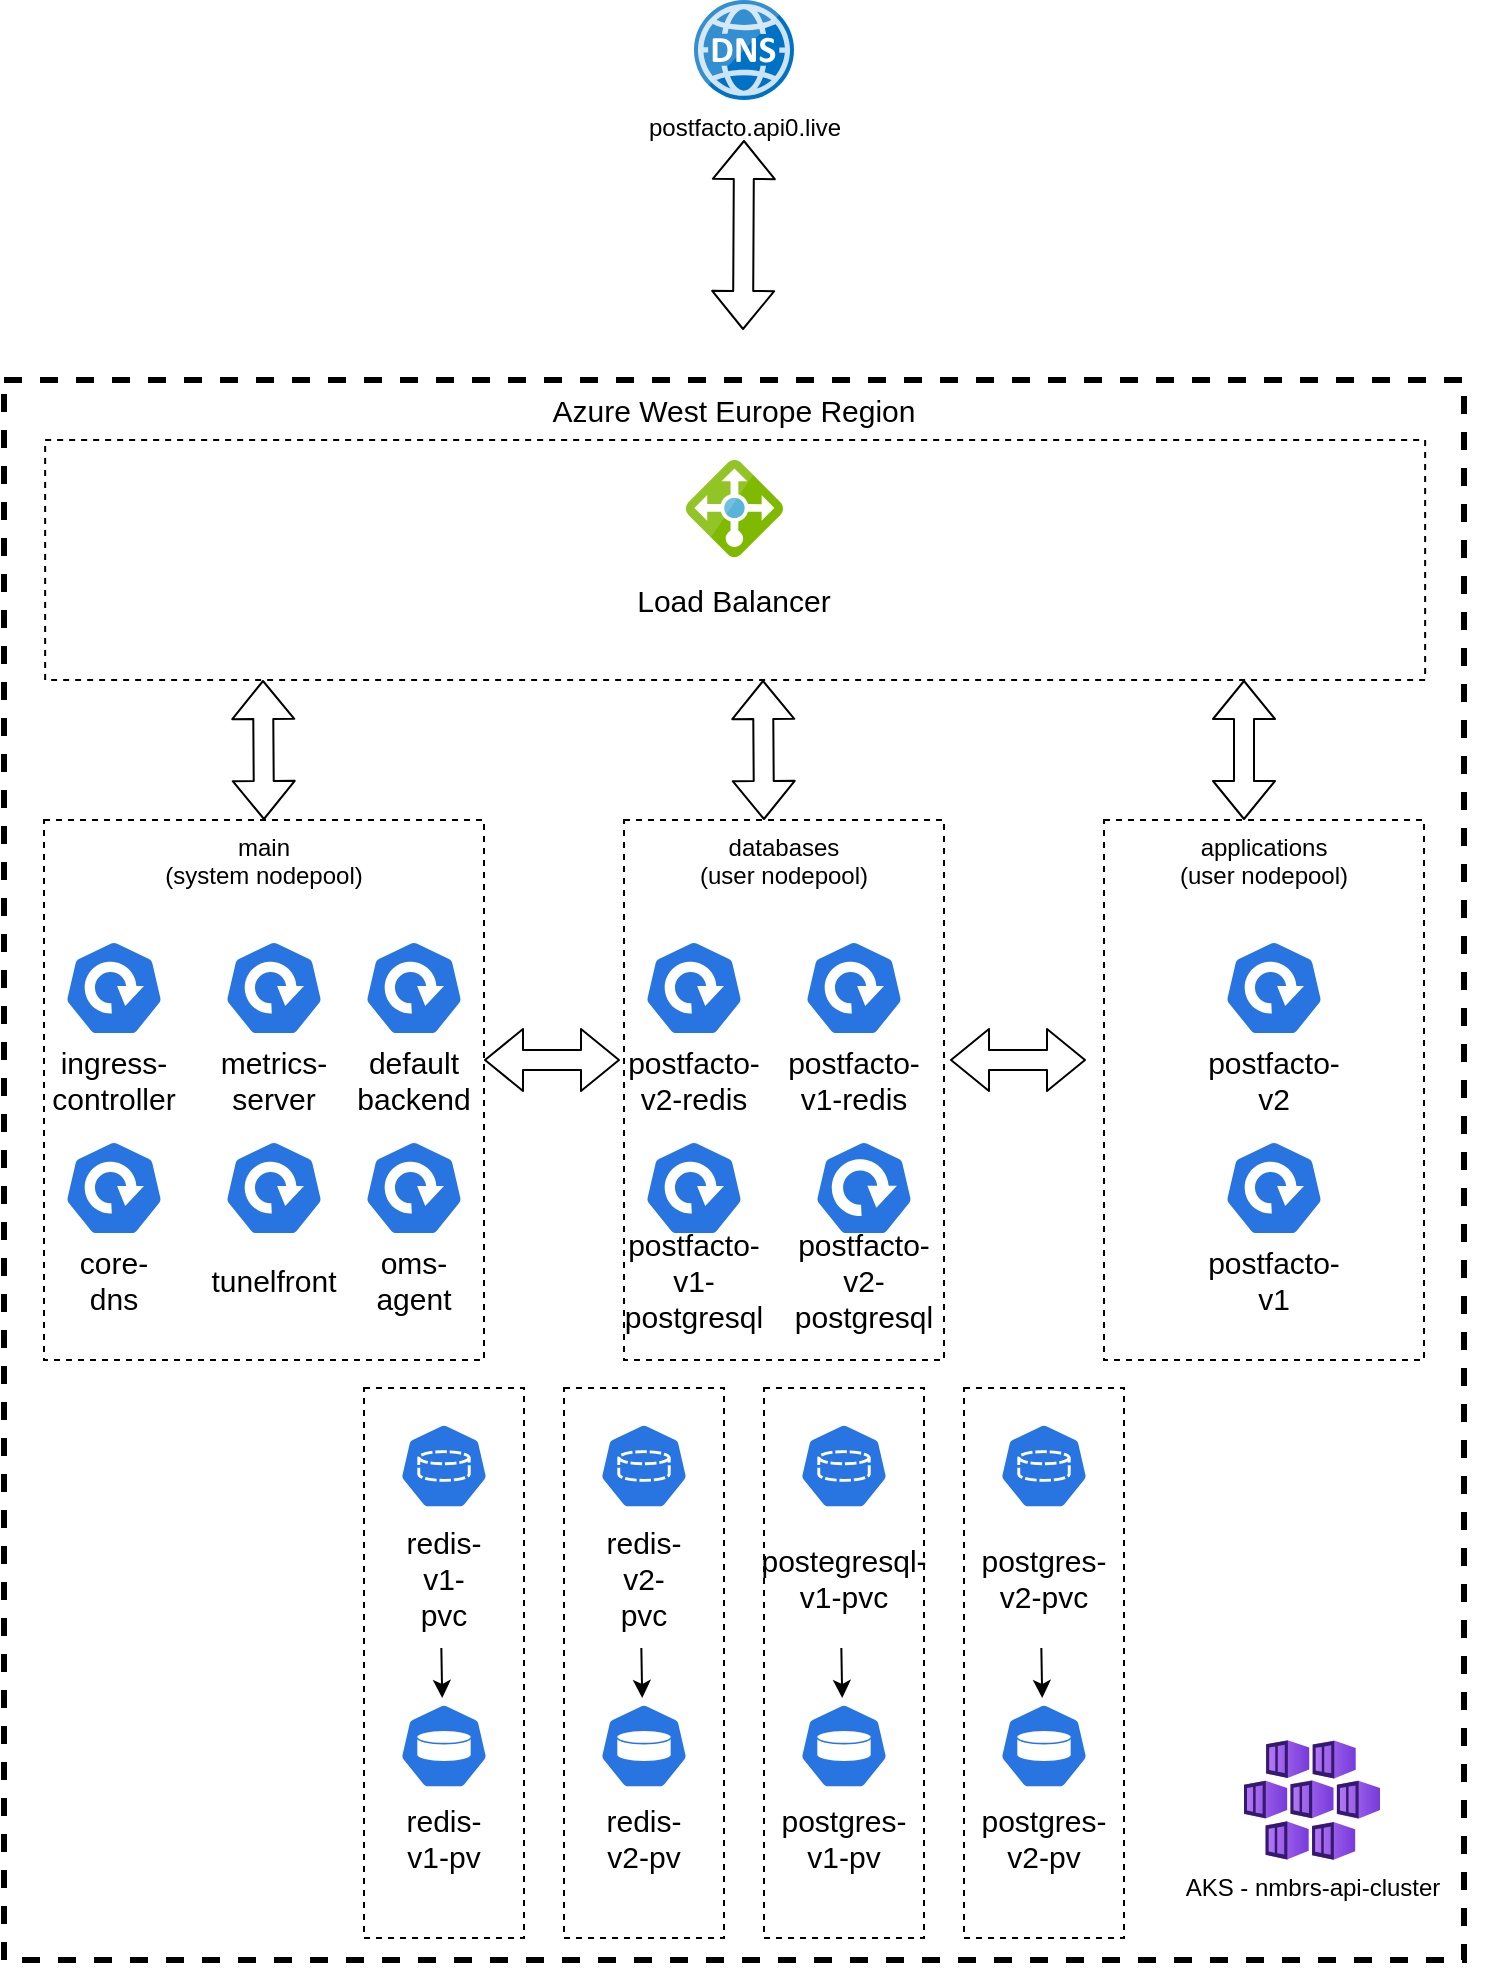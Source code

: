 <mxfile version="15.2.7" type="device"><diagram id="VivT4BuQXZnfsKOu8_sY" name="Page-1"><mxGraphModel dx="2066" dy="860" grid="1" gridSize="10" guides="1" tooltips="1" connect="1" arrows="1" fold="1" page="1" pageScale="1" pageWidth="827" pageHeight="1169" math="0" shadow="0"><root><mxCell id="0"/><mxCell id="1" parent="0"/><mxCell id="_51Q0wIIEZiWCQ_tsSGd-3" value="Azure West Europe Region" style="rounded=0;whiteSpace=wrap;html=1;dashed=1;fillColor=none;strokeWidth=3;verticalAlign=top;fontSize=15;" vertex="1" parent="1"><mxGeometry x="50" y="230" width="730" height="790" as="geometry"/></mxCell><mxCell id="_51Q0wIIEZiWCQ_tsSGd-5" value="postfacto.api0.live" style="sketch=0;aspect=fixed;html=1;points=[];align=center;image;fontSize=12;image=img/lib/mscae/DNS.svg;dashed=1;" vertex="1" parent="1"><mxGeometry x="395" y="40" width="50" height="50" as="geometry"/></mxCell><mxCell id="_51Q0wIIEZiWCQ_tsSGd-7" value="AKS - nmbrs-api-cluster" style="aspect=fixed;html=1;points=[];align=center;image;fontSize=12;image=img/lib/azure2/containers/Kubernetes_Services.svg;dashed=1;" vertex="1" parent="1"><mxGeometry x="670" y="910" width="68" height="60" as="geometry"/></mxCell><mxCell id="_51Q0wIIEZiWCQ_tsSGd-44" style="edgeStyle=orthogonalEdgeStyle;rounded=0;orthogonalLoop=1;jettySize=auto;html=1;exitX=0.5;exitY=1;exitDx=0;exitDy=0;fontSize=15;" edge="1" parent="1" source="_51Q0wIIEZiWCQ_tsSGd-3" target="_51Q0wIIEZiWCQ_tsSGd-3"><mxGeometry relative="1" as="geometry"/></mxCell><mxCell id="_51Q0wIIEZiWCQ_tsSGd-53" value="" style="shape=flexArrow;endArrow=classic;startArrow=classic;html=1;fontSize=15;" edge="1" parent="1"><mxGeometry width="100" height="100" relative="1" as="geometry"><mxPoint x="419.5" y="205" as="sourcePoint"/><mxPoint x="420" y="110" as="targetPoint"/></mxGeometry></mxCell><mxCell id="_51Q0wIIEZiWCQ_tsSGd-58" value="" style="group" vertex="1" connectable="0" parent="1"><mxGeometry x="110" y="260" width="690" height="120" as="geometry"/></mxCell><mxCell id="_51Q0wIIEZiWCQ_tsSGd-59" value="" style="group" vertex="1" connectable="0" parent="_51Q0wIIEZiWCQ_tsSGd-58"><mxGeometry x="-39.429" width="690" height="120" as="geometry"/></mxCell><mxCell id="_51Q0wIIEZiWCQ_tsSGd-11" value="" style="rounded=0;whiteSpace=wrap;html=1;dashed=1;" vertex="1" parent="_51Q0wIIEZiWCQ_tsSGd-59"><mxGeometry width="690" height="120" as="geometry"/></mxCell><mxCell id="_51Q0wIIEZiWCQ_tsSGd-17" value="" style="sketch=0;aspect=fixed;html=1;points=[];align=center;image;fontSize=12;image=img/lib/mscae/Load_Balancer_feature.svg;dashed=1;strokeWidth=3;fillColor=none;" vertex="1" parent="_51Q0wIIEZiWCQ_tsSGd-59"><mxGeometry x="320.357" y="10" width="48.571" height="48.571" as="geometry"/></mxCell><mxCell id="_51Q0wIIEZiWCQ_tsSGd-54" value="Load Balancer" style="text;html=1;strokeColor=none;fillColor=none;align=center;verticalAlign=middle;whiteSpace=wrap;rounded=0;dashed=1;fontSize=15;" vertex="1" parent="_51Q0wIIEZiWCQ_tsSGd-59"><mxGeometry x="285.857" y="70" width="118.286" height="20" as="geometry"/></mxCell><mxCell id="_51Q0wIIEZiWCQ_tsSGd-61" value="" style="group" vertex="1" connectable="0" parent="1"><mxGeometry x="360" y="450" width="160" height="270" as="geometry"/></mxCell><mxCell id="_51Q0wIIEZiWCQ_tsSGd-13" value="databases&lt;br&gt;(user nodepool)" style="rounded=0;whiteSpace=wrap;html=1;dashed=1;verticalAlign=top;" vertex="1" parent="_51Q0wIIEZiWCQ_tsSGd-61"><mxGeometry width="160" height="270" as="geometry"/></mxCell><mxCell id="_51Q0wIIEZiWCQ_tsSGd-35" value="" style="group" vertex="1" connectable="0" parent="_51Q0wIIEZiWCQ_tsSGd-61"><mxGeometry x="10" y="60" width="50" height="80" as="geometry"/></mxCell><mxCell id="_51Q0wIIEZiWCQ_tsSGd-36" value="" style="sketch=0;html=1;dashed=0;whitespace=wrap;fillColor=#2875E2;strokeColor=#ffffff;points=[[0.005,0.63,0],[0.1,0.2,0],[0.9,0.2,0],[0.5,0,0],[0.995,0.63,0],[0.72,0.99,0],[0.5,1,0],[0.28,0.99,0]];shape=mxgraph.kubernetes.icon;prIcon=deploy;fontSize=15;verticalAlign=bottom;" vertex="1" parent="_51Q0wIIEZiWCQ_tsSGd-35"><mxGeometry width="50" height="48" as="geometry"/></mxCell><mxCell id="_51Q0wIIEZiWCQ_tsSGd-37" value="postfacto-v2-redis" style="text;html=1;strokeColor=none;fillColor=none;align=center;verticalAlign=middle;whiteSpace=wrap;rounded=0;dashed=1;fontSize=15;" vertex="1" parent="_51Q0wIIEZiWCQ_tsSGd-35"><mxGeometry x="5" y="60" width="40" height="20" as="geometry"/></mxCell><mxCell id="_51Q0wIIEZiWCQ_tsSGd-38" value="" style="group" vertex="1" connectable="0" parent="_51Q0wIIEZiWCQ_tsSGd-61"><mxGeometry x="90" y="160" width="60" height="80" as="geometry"/></mxCell><mxCell id="_51Q0wIIEZiWCQ_tsSGd-39" value="" style="sketch=0;html=1;dashed=0;whitespace=wrap;fillColor=#2875E2;strokeColor=#ffffff;points=[[0.005,0.63,0],[0.1,0.2,0],[0.9,0.2,0],[0.5,0,0],[0.995,0.63,0],[0.72,0.99,0],[0.5,1,0],[0.28,0.99,0]];shape=mxgraph.kubernetes.icon;prIcon=deploy;fontSize=15;verticalAlign=bottom;" vertex="1" parent="_51Q0wIIEZiWCQ_tsSGd-38"><mxGeometry width="60" height="48" as="geometry"/></mxCell><mxCell id="_51Q0wIIEZiWCQ_tsSGd-40" value="postfacto-v2-postgresql" style="text;html=1;strokeColor=none;fillColor=none;align=center;verticalAlign=middle;whiteSpace=wrap;rounded=0;dashed=1;fontSize=15;" vertex="1" parent="_51Q0wIIEZiWCQ_tsSGd-38"><mxGeometry x="6" y="60" width="48" height="20" as="geometry"/></mxCell><mxCell id="_51Q0wIIEZiWCQ_tsSGd-41" value="" style="group" vertex="1" connectable="0" parent="_51Q0wIIEZiWCQ_tsSGd-61"><mxGeometry x="10" y="160" width="50" height="80" as="geometry"/></mxCell><mxCell id="_51Q0wIIEZiWCQ_tsSGd-42" value="" style="sketch=0;html=1;dashed=0;whitespace=wrap;fillColor=#2875E2;strokeColor=#ffffff;points=[[0.005,0.63,0],[0.1,0.2,0],[0.9,0.2,0],[0.5,0,0],[0.995,0.63,0],[0.72,0.99,0],[0.5,1,0],[0.28,0.99,0]];shape=mxgraph.kubernetes.icon;prIcon=deploy;fontSize=15;verticalAlign=bottom;" vertex="1" parent="_51Q0wIIEZiWCQ_tsSGd-41"><mxGeometry width="50" height="48" as="geometry"/></mxCell><mxCell id="_51Q0wIIEZiWCQ_tsSGd-43" value="postfacto-v1-postgresql" style="text;html=1;strokeColor=none;fillColor=none;align=center;verticalAlign=middle;whiteSpace=wrap;rounded=0;dashed=1;fontSize=15;" vertex="1" parent="_51Q0wIIEZiWCQ_tsSGd-41"><mxGeometry x="5" y="60" width="40" height="20" as="geometry"/></mxCell><mxCell id="_51Q0wIIEZiWCQ_tsSGd-55" value="" style="group" vertex="1" connectable="0" parent="_51Q0wIIEZiWCQ_tsSGd-61"><mxGeometry x="90" y="60" width="50" height="80" as="geometry"/></mxCell><mxCell id="_51Q0wIIEZiWCQ_tsSGd-56" value="" style="sketch=0;html=1;dashed=0;whitespace=wrap;fillColor=#2875E2;strokeColor=#ffffff;points=[[0.005,0.63,0],[0.1,0.2,0],[0.9,0.2,0],[0.5,0,0],[0.995,0.63,0],[0.72,0.99,0],[0.5,1,0],[0.28,0.99,0]];shape=mxgraph.kubernetes.icon;prIcon=deploy;fontSize=15;verticalAlign=bottom;" vertex="1" parent="_51Q0wIIEZiWCQ_tsSGd-55"><mxGeometry width="50" height="48" as="geometry"/></mxCell><mxCell id="_51Q0wIIEZiWCQ_tsSGd-57" value="postfacto-v1-redis" style="text;html=1;strokeColor=none;fillColor=none;align=center;verticalAlign=middle;whiteSpace=wrap;rounded=0;dashed=1;fontSize=15;" vertex="1" parent="_51Q0wIIEZiWCQ_tsSGd-55"><mxGeometry x="5" y="60" width="40" height="20" as="geometry"/></mxCell><mxCell id="_51Q0wIIEZiWCQ_tsSGd-62" value="" style="group" vertex="1" connectable="0" parent="1"><mxGeometry x="600" y="450" width="160" height="270" as="geometry"/></mxCell><mxCell id="_51Q0wIIEZiWCQ_tsSGd-14" value="applications&lt;br&gt;(user nodepool)" style="rounded=0;whiteSpace=wrap;html=1;dashed=1;verticalAlign=top;" vertex="1" parent="_51Q0wIIEZiWCQ_tsSGd-62"><mxGeometry width="160" height="270" as="geometry"/></mxCell><mxCell id="_51Q0wIIEZiWCQ_tsSGd-32" value="" style="group" vertex="1" connectable="0" parent="_51Q0wIIEZiWCQ_tsSGd-62"><mxGeometry x="60" y="60" width="50" height="80" as="geometry"/></mxCell><mxCell id="_51Q0wIIEZiWCQ_tsSGd-33" value="" style="sketch=0;html=1;dashed=0;whitespace=wrap;fillColor=#2875E2;strokeColor=#ffffff;points=[[0.005,0.63,0],[0.1,0.2,0],[0.9,0.2,0],[0.5,0,0],[0.995,0.63,0],[0.72,0.99,0],[0.5,1,0],[0.28,0.99,0]];shape=mxgraph.kubernetes.icon;prIcon=deploy;fontSize=15;verticalAlign=bottom;" vertex="1" parent="_51Q0wIIEZiWCQ_tsSGd-32"><mxGeometry width="50" height="48" as="geometry"/></mxCell><mxCell id="_51Q0wIIEZiWCQ_tsSGd-34" value="postfacto-v2" style="text;html=1;strokeColor=none;fillColor=none;align=center;verticalAlign=middle;whiteSpace=wrap;rounded=0;dashed=1;fontSize=15;" vertex="1" parent="_51Q0wIIEZiWCQ_tsSGd-32"><mxGeometry x="5" y="60" width="40" height="20" as="geometry"/></mxCell><mxCell id="_51Q0wIIEZiWCQ_tsSGd-49" value="" style="group" vertex="1" connectable="0" parent="_51Q0wIIEZiWCQ_tsSGd-62"><mxGeometry x="60" y="160" width="50" height="80" as="geometry"/></mxCell><mxCell id="_51Q0wIIEZiWCQ_tsSGd-50" value="" style="sketch=0;html=1;dashed=0;whitespace=wrap;fillColor=#2875E2;strokeColor=#ffffff;points=[[0.005,0.63,0],[0.1,0.2,0],[0.9,0.2,0],[0.5,0,0],[0.995,0.63,0],[0.72,0.99,0],[0.5,1,0],[0.28,0.99,0]];shape=mxgraph.kubernetes.icon;prIcon=deploy;fontSize=15;verticalAlign=bottom;" vertex="1" parent="_51Q0wIIEZiWCQ_tsSGd-49"><mxGeometry width="50" height="48" as="geometry"/></mxCell><mxCell id="_51Q0wIIEZiWCQ_tsSGd-51" value="postfacto-v1" style="text;html=1;strokeColor=none;fillColor=none;align=center;verticalAlign=middle;whiteSpace=wrap;rounded=0;dashed=1;fontSize=15;" vertex="1" parent="_51Q0wIIEZiWCQ_tsSGd-49"><mxGeometry x="5" y="60" width="40" height="20" as="geometry"/></mxCell><mxCell id="_51Q0wIIEZiWCQ_tsSGd-63" value="" style="shape=flexArrow;endArrow=classic;startArrow=classic;html=1;fontSize=15;" edge="1" parent="1"><mxGeometry width="100" height="100" relative="1" as="geometry"><mxPoint x="290" y="570" as="sourcePoint"/><mxPoint x="358" y="570" as="targetPoint"/></mxGeometry></mxCell><mxCell id="_51Q0wIIEZiWCQ_tsSGd-64" value="" style="shape=flexArrow;endArrow=classic;startArrow=classic;html=1;fontSize=15;" edge="1" parent="1"><mxGeometry width="100" height="100" relative="1" as="geometry"><mxPoint x="523" y="570" as="sourcePoint"/><mxPoint x="591" y="570" as="targetPoint"/></mxGeometry></mxCell><mxCell id="_51Q0wIIEZiWCQ_tsSGd-65" value="" style="shape=flexArrow;endArrow=classic;startArrow=classic;html=1;fontSize=15;" edge="1" parent="1"><mxGeometry width="100" height="100" relative="1" as="geometry"><mxPoint x="180" y="450" as="sourcePoint"/><mxPoint x="179.5" y="380" as="targetPoint"/></mxGeometry></mxCell><mxCell id="_51Q0wIIEZiWCQ_tsSGd-66" value="" style="shape=flexArrow;endArrow=classic;startArrow=classic;html=1;fontSize=15;" edge="1" parent="1"><mxGeometry width="100" height="100" relative="1" as="geometry"><mxPoint x="430" y="450" as="sourcePoint"/><mxPoint x="429.5" y="380" as="targetPoint"/></mxGeometry></mxCell><mxCell id="_51Q0wIIEZiWCQ_tsSGd-67" value="" style="shape=flexArrow;endArrow=classic;startArrow=classic;html=1;fontSize=15;" edge="1" parent="1"><mxGeometry width="100" height="100" relative="1" as="geometry"><mxPoint x="670" y="450" as="sourcePoint"/><mxPoint x="670" y="380" as="targetPoint"/></mxGeometry></mxCell><mxCell id="_51Q0wIIEZiWCQ_tsSGd-110" value="" style="group" vertex="1" connectable="0" parent="1"><mxGeometry x="230" y="734" width="380" height="275" as="geometry"/></mxCell><mxCell id="_51Q0wIIEZiWCQ_tsSGd-85" value="" style="group" vertex="1" connectable="0" parent="_51Q0wIIEZiWCQ_tsSGd-110"><mxGeometry width="80" height="275" as="geometry"/></mxCell><mxCell id="_51Q0wIIEZiWCQ_tsSGd-6" value="" style="rounded=0;whiteSpace=wrap;html=1;dashed=1;" vertex="1" parent="_51Q0wIIEZiWCQ_tsSGd-85"><mxGeometry width="80" height="275" as="geometry"/></mxCell><mxCell id="_51Q0wIIEZiWCQ_tsSGd-15" value="&lt;br&gt;&lt;br&gt;" style="sketch=0;html=1;dashed=0;whitespace=wrap;fillColor=#2875E2;strokeColor=#ffffff;points=[[0.005,0.63,0],[0.1,0.2,0],[0.9,0.2,0],[0.5,0,0],[0.995,0.63,0],[0.72,0.99,0],[0.5,1,0],[0.28,0.99,0]];shape=mxgraph.kubernetes.icon;prIcon=vol;fontSize=15;verticalAlign=top;" vertex="1" parent="_51Q0wIIEZiWCQ_tsSGd-85"><mxGeometry x="17.778" y="155" width="44.444" height="48" as="geometry"/></mxCell><mxCell id="_51Q0wIIEZiWCQ_tsSGd-68" value="" style="group" vertex="1" connectable="0" parent="_51Q0wIIEZiWCQ_tsSGd-85"><mxGeometry x="17.778" y="15" width="44.444" height="90" as="geometry"/></mxCell><mxCell id="_51Q0wIIEZiWCQ_tsSGd-16" value="" style="sketch=0;html=1;dashed=0;whitespace=wrap;fillColor=#2875E2;strokeColor=#ffffff;points=[[0.005,0.63,0],[0.1,0.2,0],[0.9,0.2,0],[0.5,0,0],[0.995,0.63,0],[0.72,0.99,0],[0.5,1,0],[0.28,0.99,0]];shape=mxgraph.kubernetes.icon;prIcon=pvc;fontSize=15;verticalAlign=top;" vertex="1" parent="_51Q0wIIEZiWCQ_tsSGd-68"><mxGeometry width="44.444" height="48" as="geometry"/></mxCell><mxCell id="_51Q0wIIEZiWCQ_tsSGd-52" value="redis-v1-pvc" style="text;html=1;strokeColor=none;fillColor=none;align=center;verticalAlign=middle;whiteSpace=wrap;rounded=0;dashed=1;fontSize=15;" vertex="1" parent="_51Q0wIIEZiWCQ_tsSGd-68"><mxGeometry x="4.444" y="70" width="35.556" height="20" as="geometry"/></mxCell><mxCell id="_51Q0wIIEZiWCQ_tsSGd-73" value="redis-v1-pv" style="text;html=1;strokeColor=none;fillColor=none;align=center;verticalAlign=middle;whiteSpace=wrap;rounded=0;dashed=1;fontSize=15;" vertex="1" parent="_51Q0wIIEZiWCQ_tsSGd-85"><mxGeometry x="22.222" y="215" width="35.556" height="20" as="geometry"/></mxCell><mxCell id="_51Q0wIIEZiWCQ_tsSGd-75" value="" style="endArrow=classic;html=1;fontSize=15;" edge="1" parent="_51Q0wIIEZiWCQ_tsSGd-85"><mxGeometry x="3.556" width="44.444" height="50" as="geometry"><mxPoint x="38.667" y="130" as="sourcePoint"/><mxPoint x="39.111" y="155" as="targetPoint"/></mxGeometry></mxCell><mxCell id="_51Q0wIIEZiWCQ_tsSGd-86" value="" style="group" vertex="1" connectable="0" parent="_51Q0wIIEZiWCQ_tsSGd-110"><mxGeometry x="100" width="80" height="275" as="geometry"/></mxCell><mxCell id="_51Q0wIIEZiWCQ_tsSGd-87" value="" style="rounded=0;whiteSpace=wrap;html=1;dashed=1;" vertex="1" parent="_51Q0wIIEZiWCQ_tsSGd-86"><mxGeometry width="80" height="275" as="geometry"/></mxCell><mxCell id="_51Q0wIIEZiWCQ_tsSGd-88" value="&lt;br&gt;&lt;br&gt;" style="sketch=0;html=1;dashed=0;whitespace=wrap;fillColor=#2875E2;strokeColor=#ffffff;points=[[0.005,0.63,0],[0.1,0.2,0],[0.9,0.2,0],[0.5,0,0],[0.995,0.63,0],[0.72,0.99,0],[0.5,1,0],[0.28,0.99,0]];shape=mxgraph.kubernetes.icon;prIcon=vol;fontSize=15;verticalAlign=top;" vertex="1" parent="_51Q0wIIEZiWCQ_tsSGd-86"><mxGeometry x="17.778" y="155" width="44.444" height="48" as="geometry"/></mxCell><mxCell id="_51Q0wIIEZiWCQ_tsSGd-89" value="" style="group" vertex="1" connectable="0" parent="_51Q0wIIEZiWCQ_tsSGd-86"><mxGeometry x="17.778" y="15" width="44.444" height="90" as="geometry"/></mxCell><mxCell id="_51Q0wIIEZiWCQ_tsSGd-90" value="" style="sketch=0;html=1;dashed=0;whitespace=wrap;fillColor=#2875E2;strokeColor=#ffffff;points=[[0.005,0.63,0],[0.1,0.2,0],[0.9,0.2,0],[0.5,0,0],[0.995,0.63,0],[0.72,0.99,0],[0.5,1,0],[0.28,0.99,0]];shape=mxgraph.kubernetes.icon;prIcon=pvc;fontSize=15;verticalAlign=top;" vertex="1" parent="_51Q0wIIEZiWCQ_tsSGd-89"><mxGeometry width="44.444" height="48" as="geometry"/></mxCell><mxCell id="_51Q0wIIEZiWCQ_tsSGd-91" value="redis-v2-pvc" style="text;html=1;strokeColor=none;fillColor=none;align=center;verticalAlign=middle;whiteSpace=wrap;rounded=0;dashed=1;fontSize=15;" vertex="1" parent="_51Q0wIIEZiWCQ_tsSGd-89"><mxGeometry x="4.444" y="70" width="35.556" height="20" as="geometry"/></mxCell><mxCell id="_51Q0wIIEZiWCQ_tsSGd-92" value="redis-v2-pv" style="text;html=1;strokeColor=none;fillColor=none;align=center;verticalAlign=middle;whiteSpace=wrap;rounded=0;dashed=1;fontSize=15;" vertex="1" parent="_51Q0wIIEZiWCQ_tsSGd-86"><mxGeometry x="22.222" y="215" width="35.556" height="20" as="geometry"/></mxCell><mxCell id="_51Q0wIIEZiWCQ_tsSGd-93" value="" style="endArrow=classic;html=1;fontSize=15;" edge="1" parent="_51Q0wIIEZiWCQ_tsSGd-86"><mxGeometry x="3.556" width="44.444" height="50" as="geometry"><mxPoint x="38.667" y="130" as="sourcePoint"/><mxPoint x="39.111" y="155" as="targetPoint"/></mxGeometry></mxCell><mxCell id="_51Q0wIIEZiWCQ_tsSGd-94" value="" style="group" vertex="1" connectable="0" parent="_51Q0wIIEZiWCQ_tsSGd-110"><mxGeometry x="200" width="80" height="275" as="geometry"/></mxCell><mxCell id="_51Q0wIIEZiWCQ_tsSGd-95" value="" style="rounded=0;whiteSpace=wrap;html=1;dashed=1;" vertex="1" parent="_51Q0wIIEZiWCQ_tsSGd-94"><mxGeometry width="80" height="275" as="geometry"/></mxCell><mxCell id="_51Q0wIIEZiWCQ_tsSGd-96" value="&lt;br&gt;&lt;br&gt;" style="sketch=0;html=1;dashed=0;whitespace=wrap;fillColor=#2875E2;strokeColor=#ffffff;points=[[0.005,0.63,0],[0.1,0.2,0],[0.9,0.2,0],[0.5,0,0],[0.995,0.63,0],[0.72,0.99,0],[0.5,1,0],[0.28,0.99,0]];shape=mxgraph.kubernetes.icon;prIcon=vol;fontSize=15;verticalAlign=top;" vertex="1" parent="_51Q0wIIEZiWCQ_tsSGd-94"><mxGeometry x="17.778" y="155" width="44.444" height="48" as="geometry"/></mxCell><mxCell id="_51Q0wIIEZiWCQ_tsSGd-97" value="" style="group" vertex="1" connectable="0" parent="_51Q0wIIEZiWCQ_tsSGd-94"><mxGeometry x="17.778" y="15" width="44.444" height="90" as="geometry"/></mxCell><mxCell id="_51Q0wIIEZiWCQ_tsSGd-98" value="" style="sketch=0;html=1;dashed=0;whitespace=wrap;fillColor=#2875E2;strokeColor=#ffffff;points=[[0.005,0.63,0],[0.1,0.2,0],[0.9,0.2,0],[0.5,0,0],[0.995,0.63,0],[0.72,0.99,0],[0.5,1,0],[0.28,0.99,0]];shape=mxgraph.kubernetes.icon;prIcon=pvc;fontSize=15;verticalAlign=top;" vertex="1" parent="_51Q0wIIEZiWCQ_tsSGd-97"><mxGeometry width="44.444" height="48" as="geometry"/></mxCell><mxCell id="_51Q0wIIEZiWCQ_tsSGd-99" value="postegresql-v1-pvc" style="text;html=1;strokeColor=none;fillColor=none;align=center;verticalAlign=middle;whiteSpace=wrap;rounded=0;dashed=1;fontSize=15;" vertex="1" parent="_51Q0wIIEZiWCQ_tsSGd-97"><mxGeometry x="4.444" y="70" width="35.556" height="20" as="geometry"/></mxCell><mxCell id="_51Q0wIIEZiWCQ_tsSGd-100" value="postgres-v1-pv" style="text;html=1;strokeColor=none;fillColor=none;align=center;verticalAlign=middle;whiteSpace=wrap;rounded=0;dashed=1;fontSize=15;" vertex="1" parent="_51Q0wIIEZiWCQ_tsSGd-94"><mxGeometry x="22.222" y="215" width="35.556" height="20" as="geometry"/></mxCell><mxCell id="_51Q0wIIEZiWCQ_tsSGd-101" value="" style="endArrow=classic;html=1;fontSize=15;" edge="1" parent="_51Q0wIIEZiWCQ_tsSGd-94"><mxGeometry x="3.556" width="44.444" height="50" as="geometry"><mxPoint x="38.667" y="130" as="sourcePoint"/><mxPoint x="39.111" y="155" as="targetPoint"/></mxGeometry></mxCell><mxCell id="_51Q0wIIEZiWCQ_tsSGd-102" value="" style="group" vertex="1" connectable="0" parent="_51Q0wIIEZiWCQ_tsSGd-110"><mxGeometry x="300" width="80" height="275" as="geometry"/></mxCell><mxCell id="_51Q0wIIEZiWCQ_tsSGd-103" value="" style="rounded=0;whiteSpace=wrap;html=1;dashed=1;" vertex="1" parent="_51Q0wIIEZiWCQ_tsSGd-102"><mxGeometry width="80" height="275" as="geometry"/></mxCell><mxCell id="_51Q0wIIEZiWCQ_tsSGd-104" value="&lt;br&gt;&lt;br&gt;" style="sketch=0;html=1;dashed=0;whitespace=wrap;fillColor=#2875E2;strokeColor=#ffffff;points=[[0.005,0.63,0],[0.1,0.2,0],[0.9,0.2,0],[0.5,0,0],[0.995,0.63,0],[0.72,0.99,0],[0.5,1,0],[0.28,0.99,0]];shape=mxgraph.kubernetes.icon;prIcon=vol;fontSize=15;verticalAlign=top;" vertex="1" parent="_51Q0wIIEZiWCQ_tsSGd-102"><mxGeometry x="17.778" y="155" width="44.444" height="48" as="geometry"/></mxCell><mxCell id="_51Q0wIIEZiWCQ_tsSGd-105" value="" style="group" vertex="1" connectable="0" parent="_51Q0wIIEZiWCQ_tsSGd-102"><mxGeometry x="17.778" y="15" width="44.444" height="90" as="geometry"/></mxCell><mxCell id="_51Q0wIIEZiWCQ_tsSGd-106" value="" style="sketch=0;html=1;dashed=0;whitespace=wrap;fillColor=#2875E2;strokeColor=#ffffff;points=[[0.005,0.63,0],[0.1,0.2,0],[0.9,0.2,0],[0.5,0,0],[0.995,0.63,0],[0.72,0.99,0],[0.5,1,0],[0.28,0.99,0]];shape=mxgraph.kubernetes.icon;prIcon=pvc;fontSize=15;verticalAlign=top;" vertex="1" parent="_51Q0wIIEZiWCQ_tsSGd-105"><mxGeometry width="44.444" height="48" as="geometry"/></mxCell><mxCell id="_51Q0wIIEZiWCQ_tsSGd-107" value="postgres-v2-pvc" style="text;html=1;strokeColor=none;fillColor=none;align=center;verticalAlign=middle;whiteSpace=wrap;rounded=0;dashed=1;fontSize=15;" vertex="1" parent="_51Q0wIIEZiWCQ_tsSGd-105"><mxGeometry x="4.444" y="70" width="35.556" height="20" as="geometry"/></mxCell><mxCell id="_51Q0wIIEZiWCQ_tsSGd-108" value="postgres-v2-pv" style="text;html=1;strokeColor=none;fillColor=none;align=center;verticalAlign=middle;whiteSpace=wrap;rounded=0;dashed=1;fontSize=15;" vertex="1" parent="_51Q0wIIEZiWCQ_tsSGd-102"><mxGeometry x="22.222" y="215" width="35.556" height="20" as="geometry"/></mxCell><mxCell id="_51Q0wIIEZiWCQ_tsSGd-109" value="" style="endArrow=classic;html=1;fontSize=15;" edge="1" parent="_51Q0wIIEZiWCQ_tsSGd-102"><mxGeometry x="3.556" width="44.444" height="50" as="geometry"><mxPoint x="38.667" y="130" as="sourcePoint"/><mxPoint x="39.111" y="155" as="targetPoint"/></mxGeometry></mxCell><mxCell id="_51Q0wIIEZiWCQ_tsSGd-132" value="" style="group" vertex="1" connectable="0" parent="1"><mxGeometry x="70" y="450" width="220" height="270" as="geometry"/></mxCell><mxCell id="_51Q0wIIEZiWCQ_tsSGd-12" value="main&lt;br&gt;(system nodepool)" style="rounded=0;whiteSpace=wrap;html=1;dashed=1;verticalAlign=top;" vertex="1" parent="_51Q0wIIEZiWCQ_tsSGd-132"><mxGeometry width="220" height="270" as="geometry"/></mxCell><mxCell id="_51Q0wIIEZiWCQ_tsSGd-22" value="" style="group" vertex="1" connectable="0" parent="_51Q0wIIEZiWCQ_tsSGd-132"><mxGeometry x="90" y="60" width="50" height="80" as="geometry"/></mxCell><mxCell id="_51Q0wIIEZiWCQ_tsSGd-128" value="" style="group" vertex="1" connectable="0" parent="_51Q0wIIEZiWCQ_tsSGd-22"><mxGeometry width="50" height="80" as="geometry"/></mxCell><mxCell id="_51Q0wIIEZiWCQ_tsSGd-18" value="" style="sketch=0;html=1;dashed=0;whitespace=wrap;fillColor=#2875E2;strokeColor=#ffffff;points=[[0.005,0.63,0],[0.1,0.2,0],[0.9,0.2,0],[0.5,0,0],[0.995,0.63,0],[0.72,0.99,0],[0.5,1,0],[0.28,0.99,0]];shape=mxgraph.kubernetes.icon;prIcon=deploy;fontSize=15;verticalAlign=bottom;" vertex="1" parent="_51Q0wIIEZiWCQ_tsSGd-128"><mxGeometry width="50" height="48" as="geometry"/></mxCell><mxCell id="_51Q0wIIEZiWCQ_tsSGd-19" value="metrics-server" style="text;html=1;strokeColor=none;fillColor=none;align=center;verticalAlign=middle;whiteSpace=wrap;rounded=0;dashed=1;fontSize=15;" vertex="1" parent="_51Q0wIIEZiWCQ_tsSGd-128"><mxGeometry x="5" y="60" width="40" height="20" as="geometry"/></mxCell><mxCell id="_51Q0wIIEZiWCQ_tsSGd-23" value="" style="group" vertex="1" connectable="0" parent="_51Q0wIIEZiWCQ_tsSGd-132"><mxGeometry x="160" y="60" width="50" height="80" as="geometry"/></mxCell><mxCell id="_51Q0wIIEZiWCQ_tsSGd-24" value="" style="sketch=0;html=1;dashed=0;whitespace=wrap;fillColor=#2875E2;strokeColor=#ffffff;points=[[0.005,0.63,0],[0.1,0.2,0],[0.9,0.2,0],[0.5,0,0],[0.995,0.63,0],[0.72,0.99,0],[0.5,1,0],[0.28,0.99,0]];shape=mxgraph.kubernetes.icon;prIcon=deploy;fontSize=15;verticalAlign=bottom;" vertex="1" parent="_51Q0wIIEZiWCQ_tsSGd-23"><mxGeometry width="50" height="48" as="geometry"/></mxCell><mxCell id="_51Q0wIIEZiWCQ_tsSGd-25" value="default backend" style="text;html=1;strokeColor=none;fillColor=none;align=center;verticalAlign=middle;whiteSpace=wrap;rounded=0;dashed=1;fontSize=15;" vertex="1" parent="_51Q0wIIEZiWCQ_tsSGd-23"><mxGeometry x="5" y="60" width="40" height="20" as="geometry"/></mxCell><mxCell id="_51Q0wIIEZiWCQ_tsSGd-26" value="" style="group" vertex="1" connectable="0" parent="_51Q0wIIEZiWCQ_tsSGd-132"><mxGeometry x="10" y="160" width="50" height="80" as="geometry"/></mxCell><mxCell id="_51Q0wIIEZiWCQ_tsSGd-27" value="" style="sketch=0;html=1;dashed=0;whitespace=wrap;fillColor=#2875E2;strokeColor=#ffffff;points=[[0.005,0.63,0],[0.1,0.2,0],[0.9,0.2,0],[0.5,0,0],[0.995,0.63,0],[0.72,0.99,0],[0.5,1,0],[0.28,0.99,0]];shape=mxgraph.kubernetes.icon;prIcon=deploy;fontSize=15;verticalAlign=bottom;" vertex="1" parent="_51Q0wIIEZiWCQ_tsSGd-26"><mxGeometry width="50" height="48" as="geometry"/></mxCell><mxCell id="_51Q0wIIEZiWCQ_tsSGd-28" value="core-dns" style="text;html=1;strokeColor=none;fillColor=none;align=center;verticalAlign=middle;whiteSpace=wrap;rounded=0;dashed=1;fontSize=15;" vertex="1" parent="_51Q0wIIEZiWCQ_tsSGd-26"><mxGeometry x="5" y="60" width="40" height="20" as="geometry"/></mxCell><mxCell id="_51Q0wIIEZiWCQ_tsSGd-29" value="" style="group" vertex="1" connectable="0" parent="_51Q0wIIEZiWCQ_tsSGd-132"><mxGeometry x="160" y="160" width="50" height="80" as="geometry"/></mxCell><mxCell id="_51Q0wIIEZiWCQ_tsSGd-30" value="" style="sketch=0;html=1;dashed=0;whitespace=wrap;fillColor=#2875E2;strokeColor=#ffffff;points=[[0.005,0.63,0],[0.1,0.2,0],[0.9,0.2,0],[0.5,0,0],[0.995,0.63,0],[0.72,0.99,0],[0.5,1,0],[0.28,0.99,0]];shape=mxgraph.kubernetes.icon;prIcon=deploy;fontSize=15;verticalAlign=bottom;" vertex="1" parent="_51Q0wIIEZiWCQ_tsSGd-29"><mxGeometry width="50" height="48" as="geometry"/></mxCell><mxCell id="_51Q0wIIEZiWCQ_tsSGd-31" value="oms-agent" style="text;html=1;strokeColor=none;fillColor=none;align=center;verticalAlign=middle;whiteSpace=wrap;rounded=0;dashed=1;fontSize=15;" vertex="1" parent="_51Q0wIIEZiWCQ_tsSGd-29"><mxGeometry x="5" y="60" width="40" height="20" as="geometry"/></mxCell><mxCell id="_51Q0wIIEZiWCQ_tsSGd-45" value="" style="group" vertex="1" connectable="0" parent="_51Q0wIIEZiWCQ_tsSGd-132"><mxGeometry x="10" y="60" width="50" height="80" as="geometry"/></mxCell><mxCell id="_51Q0wIIEZiWCQ_tsSGd-46" value="" style="sketch=0;html=1;dashed=0;whitespace=wrap;fillColor=#2875E2;strokeColor=#ffffff;points=[[0.005,0.63,0],[0.1,0.2,0],[0.9,0.2,0],[0.5,0,0],[0.995,0.63,0],[0.72,0.99,0],[0.5,1,0],[0.28,0.99,0]];shape=mxgraph.kubernetes.icon;prIcon=deploy;fontSize=15;verticalAlign=bottom;" vertex="1" parent="_51Q0wIIEZiWCQ_tsSGd-45"><mxGeometry width="50" height="48" as="geometry"/></mxCell><mxCell id="_51Q0wIIEZiWCQ_tsSGd-47" value="ingress-controller" style="text;html=1;strokeColor=none;fillColor=none;align=center;verticalAlign=middle;whiteSpace=wrap;rounded=0;dashed=1;fontSize=15;" vertex="1" parent="_51Q0wIIEZiWCQ_tsSGd-45"><mxGeometry x="5" y="60" width="40" height="20" as="geometry"/></mxCell><mxCell id="_51Q0wIIEZiWCQ_tsSGd-129" value="" style="group" vertex="1" connectable="0" parent="_51Q0wIIEZiWCQ_tsSGd-132"><mxGeometry x="90" y="160" width="50" height="80" as="geometry"/></mxCell><mxCell id="_51Q0wIIEZiWCQ_tsSGd-130" value="" style="sketch=0;html=1;dashed=0;whitespace=wrap;fillColor=#2875E2;strokeColor=#ffffff;points=[[0.005,0.63,0],[0.1,0.2,0],[0.9,0.2,0],[0.5,0,0],[0.995,0.63,0],[0.72,0.99,0],[0.5,1,0],[0.28,0.99,0]];shape=mxgraph.kubernetes.icon;prIcon=deploy;fontSize=15;verticalAlign=bottom;" vertex="1" parent="_51Q0wIIEZiWCQ_tsSGd-129"><mxGeometry width="50" height="48" as="geometry"/></mxCell><mxCell id="_51Q0wIIEZiWCQ_tsSGd-131" value="tunelfront" style="text;html=1;strokeColor=none;fillColor=none;align=center;verticalAlign=middle;whiteSpace=wrap;rounded=0;dashed=1;fontSize=15;" vertex="1" parent="_51Q0wIIEZiWCQ_tsSGd-129"><mxGeometry x="5" y="60" width="40" height="20" as="geometry"/></mxCell></root></mxGraphModel></diagram></mxfile>